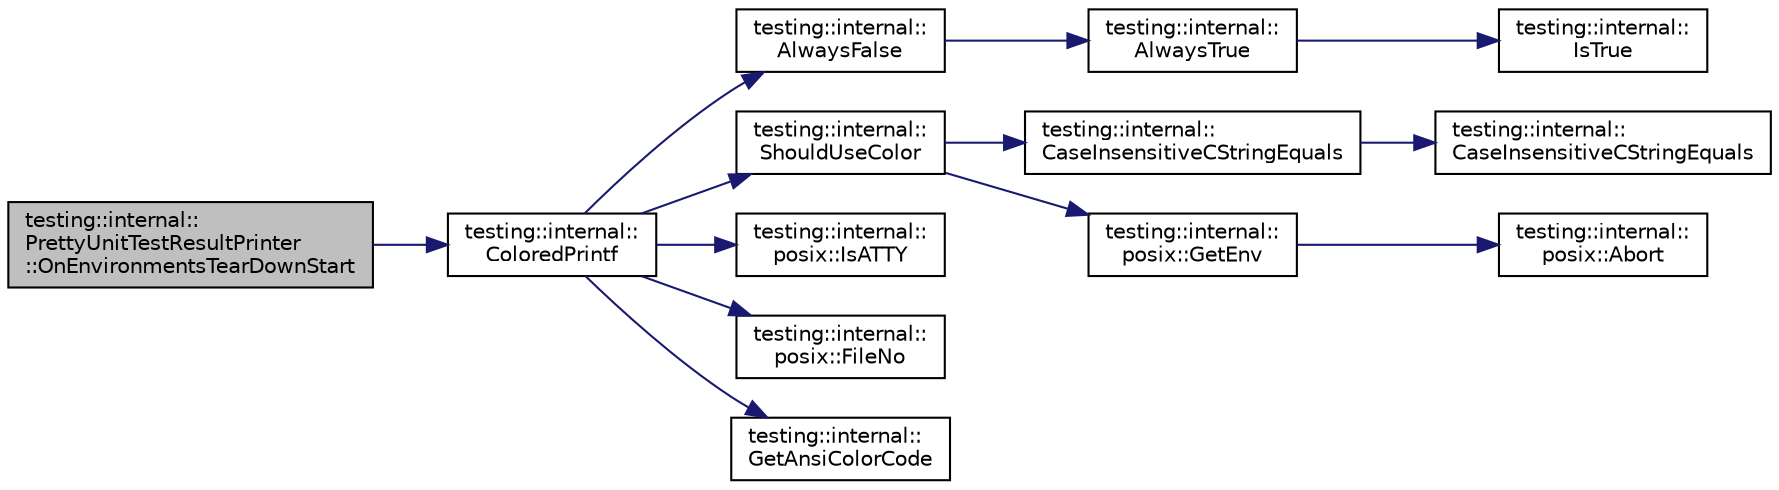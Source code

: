 digraph "testing::internal::PrettyUnitTestResultPrinter::OnEnvironmentsTearDownStart"
{
  edge [fontname="Helvetica",fontsize="10",labelfontname="Helvetica",labelfontsize="10"];
  node [fontname="Helvetica",fontsize="10",shape=record];
  rankdir="LR";
  Node20 [label="testing::internal::\lPrettyUnitTestResultPrinter\l::OnEnvironmentsTearDownStart",height=0.2,width=0.4,color="black", fillcolor="grey75", style="filled", fontcolor="black"];
  Node20 -> Node21 [color="midnightblue",fontsize="10",style="solid",fontname="Helvetica"];
  Node21 [label="testing::internal::\lColoredPrintf",height=0.2,width=0.4,color="black", fillcolor="white", style="filled",URL="$d0/da7/namespacetesting_1_1internal.html#adef3055706176001364e54eb73a87e31"];
  Node21 -> Node22 [color="midnightblue",fontsize="10",style="solid",fontname="Helvetica"];
  Node22 [label="testing::internal::\lAlwaysFalse",height=0.2,width=0.4,color="black", fillcolor="white", style="filled",URL="$d0/da7/namespacetesting_1_1internal.html#a4b24c851ab13569b1b15b3d259b60d2e"];
  Node22 -> Node23 [color="midnightblue",fontsize="10",style="solid",fontname="Helvetica"];
  Node23 [label="testing::internal::\lAlwaysTrue",height=0.2,width=0.4,color="black", fillcolor="white", style="filled",URL="$d0/da7/namespacetesting_1_1internal.html#a922c9da63cd4bf94fc473b9ecac76414"];
  Node23 -> Node24 [color="midnightblue",fontsize="10",style="solid",fontname="Helvetica"];
  Node24 [label="testing::internal::\lIsTrue",height=0.2,width=0.4,color="black", fillcolor="white", style="filled",URL="$d0/da7/namespacetesting_1_1internal.html#a527b9bcc13669b9a16400c8514266254"];
  Node21 -> Node25 [color="midnightblue",fontsize="10",style="solid",fontname="Helvetica"];
  Node25 [label="testing::internal::\lShouldUseColor",height=0.2,width=0.4,color="black", fillcolor="white", style="filled",URL="$d0/da7/namespacetesting_1_1internal.html#ac1db1b4603967a6c4404f31cbbac31a6"];
  Node25 -> Node26 [color="midnightblue",fontsize="10",style="solid",fontname="Helvetica"];
  Node26 [label="testing::internal::\lCaseInsensitiveCStringEquals",height=0.2,width=0.4,color="black", fillcolor="white", style="filled",URL="$d0/da7/namespacetesting_1_1internal.html#aebfd0cd34de52d7973a5b2d03ba848cf"];
  Node26 -> Node27 [color="midnightblue",fontsize="10",style="solid",fontname="Helvetica"];
  Node27 [label="testing::internal::\lCaseInsensitiveCStringEquals",height=0.2,width=0.4,color="black", fillcolor="white", style="filled",URL="$d0/da7/namespacetesting_1_1internal.html#ad5b31f61a3cc5b4226d3560f5b48f4dd"];
  Node25 -> Node28 [color="midnightblue",fontsize="10",style="solid",fontname="Helvetica"];
  Node28 [label="testing::internal::\lposix::GetEnv",height=0.2,width=0.4,color="black", fillcolor="white", style="filled",URL="$d0/d81/namespacetesting_1_1internal_1_1posix.html#a1d5e3da5a27eed25986859fa83cafe95"];
  Node28 -> Node29 [color="midnightblue",fontsize="10",style="solid",fontname="Helvetica"];
  Node29 [label="testing::internal::\lposix::Abort",height=0.2,width=0.4,color="black", fillcolor="white", style="filled",URL="$d0/d81/namespacetesting_1_1internal_1_1posix.html#a69b8278c59359dd6a6f941b4643db9fb"];
  Node21 -> Node30 [color="midnightblue",fontsize="10",style="solid",fontname="Helvetica"];
  Node30 [label="testing::internal::\lposix::IsATTY",height=0.2,width=0.4,color="black", fillcolor="white", style="filled",URL="$d0/d81/namespacetesting_1_1internal_1_1posix.html#a16ebe936b3a8ea462a94191635aedc27"];
  Node21 -> Node31 [color="midnightblue",fontsize="10",style="solid",fontname="Helvetica"];
  Node31 [label="testing::internal::\lposix::FileNo",height=0.2,width=0.4,color="black", fillcolor="white", style="filled",URL="$d0/d81/namespacetesting_1_1internal_1_1posix.html#a3117b067e1f942a2031e666953120ccc"];
  Node21 -> Node32 [color="midnightblue",fontsize="10",style="solid",fontname="Helvetica"];
  Node32 [label="testing::internal::\lGetAnsiColorCode",height=0.2,width=0.4,color="black", fillcolor="white", style="filled",URL="$d0/da7/namespacetesting_1_1internal.html#a0aefb9deb60e90f19c236559837303d8"];
}
